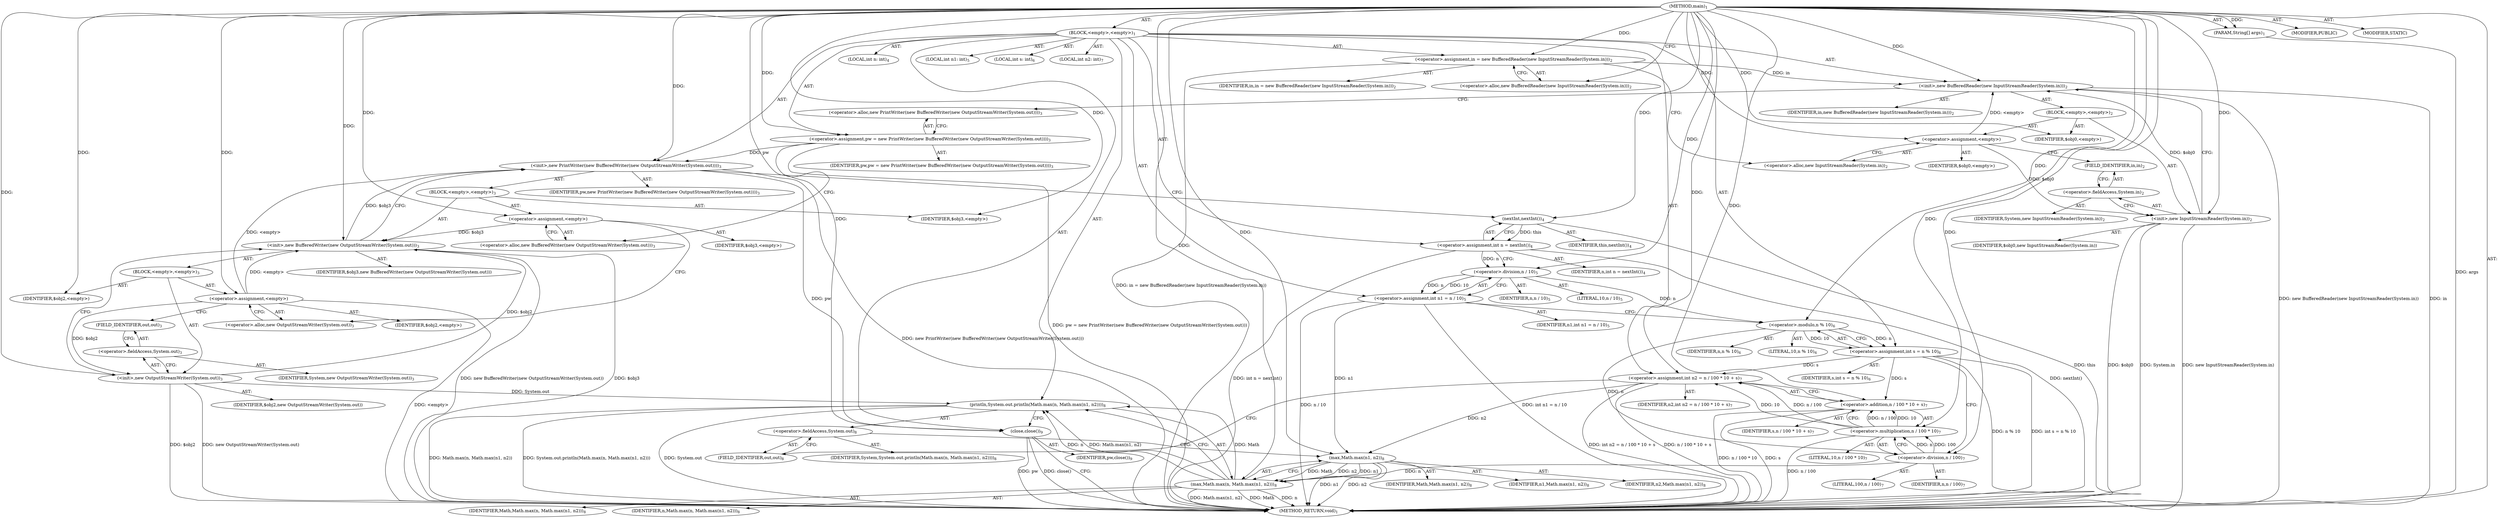 digraph "main" {  
"17" [label = <(METHOD,main)<SUB>1</SUB>> ]
"18" [label = <(PARAM,String[] args)<SUB>1</SUB>> ]
"19" [label = <(BLOCK,&lt;empty&gt;,&lt;empty&gt;)<SUB>1</SUB>> ]
"20" [label = <(&lt;operator&gt;.assignment,in = new BufferedReader(new InputStreamReader(System.in)))<SUB>2</SUB>> ]
"21" [label = <(IDENTIFIER,in,in = new BufferedReader(new InputStreamReader(System.in)))<SUB>2</SUB>> ]
"22" [label = <(&lt;operator&gt;.alloc,new BufferedReader(new InputStreamReader(System.in)))<SUB>2</SUB>> ]
"23" [label = <(&lt;init&gt;,new BufferedReader(new InputStreamReader(System.in)))<SUB>2</SUB>> ]
"24" [label = <(IDENTIFIER,in,new BufferedReader(new InputStreamReader(System.in)))<SUB>2</SUB>> ]
"25" [label = <(BLOCK,&lt;empty&gt;,&lt;empty&gt;)<SUB>2</SUB>> ]
"26" [label = <(&lt;operator&gt;.assignment,&lt;empty&gt;)> ]
"27" [label = <(IDENTIFIER,$obj0,&lt;empty&gt;)> ]
"28" [label = <(&lt;operator&gt;.alloc,new InputStreamReader(System.in))<SUB>2</SUB>> ]
"29" [label = <(&lt;init&gt;,new InputStreamReader(System.in))<SUB>2</SUB>> ]
"30" [label = <(IDENTIFIER,$obj0,new InputStreamReader(System.in))> ]
"31" [label = <(&lt;operator&gt;.fieldAccess,System.in)<SUB>2</SUB>> ]
"32" [label = <(IDENTIFIER,System,new InputStreamReader(System.in))<SUB>2</SUB>> ]
"33" [label = <(FIELD_IDENTIFIER,in,in)<SUB>2</SUB>> ]
"34" [label = <(IDENTIFIER,$obj0,&lt;empty&gt;)> ]
"35" [label = <(&lt;operator&gt;.assignment,pw = new PrintWriter(new BufferedWriter(new OutputStreamWriter(System.out))))<SUB>3</SUB>> ]
"36" [label = <(IDENTIFIER,pw,pw = new PrintWriter(new BufferedWriter(new OutputStreamWriter(System.out))))<SUB>3</SUB>> ]
"37" [label = <(&lt;operator&gt;.alloc,new PrintWriter(new BufferedWriter(new OutputStreamWriter(System.out))))<SUB>3</SUB>> ]
"38" [label = <(&lt;init&gt;,new PrintWriter(new BufferedWriter(new OutputStreamWriter(System.out))))<SUB>3</SUB>> ]
"39" [label = <(IDENTIFIER,pw,new PrintWriter(new BufferedWriter(new OutputStreamWriter(System.out))))<SUB>3</SUB>> ]
"40" [label = <(BLOCK,&lt;empty&gt;,&lt;empty&gt;)<SUB>3</SUB>> ]
"41" [label = <(&lt;operator&gt;.assignment,&lt;empty&gt;)> ]
"42" [label = <(IDENTIFIER,$obj3,&lt;empty&gt;)> ]
"43" [label = <(&lt;operator&gt;.alloc,new BufferedWriter(new OutputStreamWriter(System.out)))<SUB>3</SUB>> ]
"44" [label = <(&lt;init&gt;,new BufferedWriter(new OutputStreamWriter(System.out)))<SUB>3</SUB>> ]
"45" [label = <(IDENTIFIER,$obj3,new BufferedWriter(new OutputStreamWriter(System.out)))> ]
"46" [label = <(BLOCK,&lt;empty&gt;,&lt;empty&gt;)<SUB>3</SUB>> ]
"47" [label = <(&lt;operator&gt;.assignment,&lt;empty&gt;)> ]
"48" [label = <(IDENTIFIER,$obj2,&lt;empty&gt;)> ]
"49" [label = <(&lt;operator&gt;.alloc,new OutputStreamWriter(System.out))<SUB>3</SUB>> ]
"50" [label = <(&lt;init&gt;,new OutputStreamWriter(System.out))<SUB>3</SUB>> ]
"51" [label = <(IDENTIFIER,$obj2,new OutputStreamWriter(System.out))> ]
"52" [label = <(&lt;operator&gt;.fieldAccess,System.out)<SUB>3</SUB>> ]
"53" [label = <(IDENTIFIER,System,new OutputStreamWriter(System.out))<SUB>3</SUB>> ]
"54" [label = <(FIELD_IDENTIFIER,out,out)<SUB>3</SUB>> ]
"55" [label = <(IDENTIFIER,$obj2,&lt;empty&gt;)> ]
"56" [label = <(IDENTIFIER,$obj3,&lt;empty&gt;)> ]
"57" [label = <(LOCAL,int n: int)<SUB>4</SUB>> ]
"58" [label = <(&lt;operator&gt;.assignment,int n = nextInt())<SUB>4</SUB>> ]
"59" [label = <(IDENTIFIER,n,int n = nextInt())<SUB>4</SUB>> ]
"60" [label = <(nextInt,nextInt())<SUB>4</SUB>> ]
"61" [label = <(IDENTIFIER,this,nextInt())<SUB>4</SUB>> ]
"62" [label = <(LOCAL,int n1: int)<SUB>5</SUB>> ]
"63" [label = <(&lt;operator&gt;.assignment,int n1 = n / 10)<SUB>5</SUB>> ]
"64" [label = <(IDENTIFIER,n1,int n1 = n / 10)<SUB>5</SUB>> ]
"65" [label = <(&lt;operator&gt;.division,n / 10)<SUB>5</SUB>> ]
"66" [label = <(IDENTIFIER,n,n / 10)<SUB>5</SUB>> ]
"67" [label = <(LITERAL,10,n / 10)<SUB>5</SUB>> ]
"68" [label = <(LOCAL,int s: int)<SUB>6</SUB>> ]
"69" [label = <(&lt;operator&gt;.assignment,int s = n % 10)<SUB>6</SUB>> ]
"70" [label = <(IDENTIFIER,s,int s = n % 10)<SUB>6</SUB>> ]
"71" [label = <(&lt;operator&gt;.modulo,n % 10)<SUB>6</SUB>> ]
"72" [label = <(IDENTIFIER,n,n % 10)<SUB>6</SUB>> ]
"73" [label = <(LITERAL,10,n % 10)<SUB>6</SUB>> ]
"74" [label = <(LOCAL,int n2: int)<SUB>7</SUB>> ]
"75" [label = <(&lt;operator&gt;.assignment,int n2 = n / 100 * 10 + s)<SUB>7</SUB>> ]
"76" [label = <(IDENTIFIER,n2,int n2 = n / 100 * 10 + s)<SUB>7</SUB>> ]
"77" [label = <(&lt;operator&gt;.addition,n / 100 * 10 + s)<SUB>7</SUB>> ]
"78" [label = <(&lt;operator&gt;.multiplication,n / 100 * 10)<SUB>7</SUB>> ]
"79" [label = <(&lt;operator&gt;.division,n / 100)<SUB>7</SUB>> ]
"80" [label = <(IDENTIFIER,n,n / 100)<SUB>7</SUB>> ]
"81" [label = <(LITERAL,100,n / 100)<SUB>7</SUB>> ]
"82" [label = <(LITERAL,10,n / 100 * 10)<SUB>7</SUB>> ]
"83" [label = <(IDENTIFIER,s,n / 100 * 10 + s)<SUB>7</SUB>> ]
"84" [label = <(println,System.out.println(Math.max(n, Math.max(n1, n2))))<SUB>8</SUB>> ]
"85" [label = <(&lt;operator&gt;.fieldAccess,System.out)<SUB>8</SUB>> ]
"86" [label = <(IDENTIFIER,System,System.out.println(Math.max(n, Math.max(n1, n2))))<SUB>8</SUB>> ]
"87" [label = <(FIELD_IDENTIFIER,out,out)<SUB>8</SUB>> ]
"88" [label = <(max,Math.max(n, Math.max(n1, n2)))<SUB>8</SUB>> ]
"89" [label = <(IDENTIFIER,Math,Math.max(n, Math.max(n1, n2)))<SUB>8</SUB>> ]
"90" [label = <(IDENTIFIER,n,Math.max(n, Math.max(n1, n2)))<SUB>8</SUB>> ]
"91" [label = <(max,Math.max(n1, n2))<SUB>8</SUB>> ]
"92" [label = <(IDENTIFIER,Math,Math.max(n1, n2))<SUB>8</SUB>> ]
"93" [label = <(IDENTIFIER,n1,Math.max(n1, n2))<SUB>8</SUB>> ]
"94" [label = <(IDENTIFIER,n2,Math.max(n1, n2))<SUB>8</SUB>> ]
"95" [label = <(close,close())<SUB>9</SUB>> ]
"96" [label = <(IDENTIFIER,pw,close())<SUB>9</SUB>> ]
"97" [label = <(MODIFIER,PUBLIC)> ]
"98" [label = <(MODIFIER,STATIC)> ]
"99" [label = <(METHOD_RETURN,void)<SUB>1</SUB>> ]
  "17" -> "18"  [ label = "AST: "] 
  "17" -> "19"  [ label = "AST: "] 
  "17" -> "97"  [ label = "AST: "] 
  "17" -> "98"  [ label = "AST: "] 
  "17" -> "99"  [ label = "AST: "] 
  "19" -> "20"  [ label = "AST: "] 
  "19" -> "23"  [ label = "AST: "] 
  "19" -> "35"  [ label = "AST: "] 
  "19" -> "38"  [ label = "AST: "] 
  "19" -> "57"  [ label = "AST: "] 
  "19" -> "58"  [ label = "AST: "] 
  "19" -> "62"  [ label = "AST: "] 
  "19" -> "63"  [ label = "AST: "] 
  "19" -> "68"  [ label = "AST: "] 
  "19" -> "69"  [ label = "AST: "] 
  "19" -> "74"  [ label = "AST: "] 
  "19" -> "75"  [ label = "AST: "] 
  "19" -> "84"  [ label = "AST: "] 
  "19" -> "95"  [ label = "AST: "] 
  "20" -> "21"  [ label = "AST: "] 
  "20" -> "22"  [ label = "AST: "] 
  "23" -> "24"  [ label = "AST: "] 
  "23" -> "25"  [ label = "AST: "] 
  "25" -> "26"  [ label = "AST: "] 
  "25" -> "29"  [ label = "AST: "] 
  "25" -> "34"  [ label = "AST: "] 
  "26" -> "27"  [ label = "AST: "] 
  "26" -> "28"  [ label = "AST: "] 
  "29" -> "30"  [ label = "AST: "] 
  "29" -> "31"  [ label = "AST: "] 
  "31" -> "32"  [ label = "AST: "] 
  "31" -> "33"  [ label = "AST: "] 
  "35" -> "36"  [ label = "AST: "] 
  "35" -> "37"  [ label = "AST: "] 
  "38" -> "39"  [ label = "AST: "] 
  "38" -> "40"  [ label = "AST: "] 
  "40" -> "41"  [ label = "AST: "] 
  "40" -> "44"  [ label = "AST: "] 
  "40" -> "56"  [ label = "AST: "] 
  "41" -> "42"  [ label = "AST: "] 
  "41" -> "43"  [ label = "AST: "] 
  "44" -> "45"  [ label = "AST: "] 
  "44" -> "46"  [ label = "AST: "] 
  "46" -> "47"  [ label = "AST: "] 
  "46" -> "50"  [ label = "AST: "] 
  "46" -> "55"  [ label = "AST: "] 
  "47" -> "48"  [ label = "AST: "] 
  "47" -> "49"  [ label = "AST: "] 
  "50" -> "51"  [ label = "AST: "] 
  "50" -> "52"  [ label = "AST: "] 
  "52" -> "53"  [ label = "AST: "] 
  "52" -> "54"  [ label = "AST: "] 
  "58" -> "59"  [ label = "AST: "] 
  "58" -> "60"  [ label = "AST: "] 
  "60" -> "61"  [ label = "AST: "] 
  "63" -> "64"  [ label = "AST: "] 
  "63" -> "65"  [ label = "AST: "] 
  "65" -> "66"  [ label = "AST: "] 
  "65" -> "67"  [ label = "AST: "] 
  "69" -> "70"  [ label = "AST: "] 
  "69" -> "71"  [ label = "AST: "] 
  "71" -> "72"  [ label = "AST: "] 
  "71" -> "73"  [ label = "AST: "] 
  "75" -> "76"  [ label = "AST: "] 
  "75" -> "77"  [ label = "AST: "] 
  "77" -> "78"  [ label = "AST: "] 
  "77" -> "83"  [ label = "AST: "] 
  "78" -> "79"  [ label = "AST: "] 
  "78" -> "82"  [ label = "AST: "] 
  "79" -> "80"  [ label = "AST: "] 
  "79" -> "81"  [ label = "AST: "] 
  "84" -> "85"  [ label = "AST: "] 
  "84" -> "88"  [ label = "AST: "] 
  "85" -> "86"  [ label = "AST: "] 
  "85" -> "87"  [ label = "AST: "] 
  "88" -> "89"  [ label = "AST: "] 
  "88" -> "90"  [ label = "AST: "] 
  "88" -> "91"  [ label = "AST: "] 
  "91" -> "92"  [ label = "AST: "] 
  "91" -> "93"  [ label = "AST: "] 
  "91" -> "94"  [ label = "AST: "] 
  "95" -> "96"  [ label = "AST: "] 
  "20" -> "28"  [ label = "CFG: "] 
  "23" -> "37"  [ label = "CFG: "] 
  "35" -> "43"  [ label = "CFG: "] 
  "38" -> "60"  [ label = "CFG: "] 
  "58" -> "65"  [ label = "CFG: "] 
  "63" -> "71"  [ label = "CFG: "] 
  "69" -> "79"  [ label = "CFG: "] 
  "75" -> "87"  [ label = "CFG: "] 
  "84" -> "95"  [ label = "CFG: "] 
  "95" -> "99"  [ label = "CFG: "] 
  "22" -> "20"  [ label = "CFG: "] 
  "37" -> "35"  [ label = "CFG: "] 
  "60" -> "58"  [ label = "CFG: "] 
  "65" -> "63"  [ label = "CFG: "] 
  "71" -> "69"  [ label = "CFG: "] 
  "77" -> "75"  [ label = "CFG: "] 
  "85" -> "91"  [ label = "CFG: "] 
  "88" -> "84"  [ label = "CFG: "] 
  "26" -> "33"  [ label = "CFG: "] 
  "29" -> "23"  [ label = "CFG: "] 
  "41" -> "49"  [ label = "CFG: "] 
  "44" -> "38"  [ label = "CFG: "] 
  "78" -> "77"  [ label = "CFG: "] 
  "87" -> "85"  [ label = "CFG: "] 
  "91" -> "88"  [ label = "CFG: "] 
  "28" -> "26"  [ label = "CFG: "] 
  "31" -> "29"  [ label = "CFG: "] 
  "43" -> "41"  [ label = "CFG: "] 
  "79" -> "78"  [ label = "CFG: "] 
  "33" -> "31"  [ label = "CFG: "] 
  "47" -> "54"  [ label = "CFG: "] 
  "50" -> "44"  [ label = "CFG: "] 
  "49" -> "47"  [ label = "CFG: "] 
  "52" -> "50"  [ label = "CFG: "] 
  "54" -> "52"  [ label = "CFG: "] 
  "17" -> "22"  [ label = "CFG: "] 
  "18" -> "99"  [ label = "DDG: args"] 
  "20" -> "99"  [ label = "DDG: in = new BufferedReader(new InputStreamReader(System.in))"] 
  "23" -> "99"  [ label = "DDG: in"] 
  "29" -> "99"  [ label = "DDG: $obj0"] 
  "29" -> "99"  [ label = "DDG: System.in"] 
  "29" -> "99"  [ label = "DDG: new InputStreamReader(System.in)"] 
  "23" -> "99"  [ label = "DDG: new BufferedReader(new InputStreamReader(System.in))"] 
  "35" -> "99"  [ label = "DDG: pw = new PrintWriter(new BufferedWriter(new OutputStreamWriter(System.out)))"] 
  "44" -> "99"  [ label = "DDG: $obj3"] 
  "47" -> "99"  [ label = "DDG: &lt;empty&gt;"] 
  "50" -> "99"  [ label = "DDG: $obj2"] 
  "50" -> "99"  [ label = "DDG: new OutputStreamWriter(System.out)"] 
  "44" -> "99"  [ label = "DDG: new BufferedWriter(new OutputStreamWriter(System.out))"] 
  "38" -> "99"  [ label = "DDG: new PrintWriter(new BufferedWriter(new OutputStreamWriter(System.out)))"] 
  "58" -> "99"  [ label = "DDG: nextInt()"] 
  "58" -> "99"  [ label = "DDG: int n = nextInt()"] 
  "63" -> "99"  [ label = "DDG: n / 10"] 
  "63" -> "99"  [ label = "DDG: int n1 = n / 10"] 
  "69" -> "99"  [ label = "DDG: n % 10"] 
  "69" -> "99"  [ label = "DDG: int s = n % 10"] 
  "78" -> "99"  [ label = "DDG: n / 100"] 
  "77" -> "99"  [ label = "DDG: n / 100 * 10"] 
  "77" -> "99"  [ label = "DDG: s"] 
  "75" -> "99"  [ label = "DDG: n / 100 * 10 + s"] 
  "75" -> "99"  [ label = "DDG: int n2 = n / 100 * 10 + s"] 
  "84" -> "99"  [ label = "DDG: System.out"] 
  "88" -> "99"  [ label = "DDG: Math"] 
  "88" -> "99"  [ label = "DDG: n"] 
  "91" -> "99"  [ label = "DDG: n1"] 
  "91" -> "99"  [ label = "DDG: n2"] 
  "88" -> "99"  [ label = "DDG: Math.max(n1, n2)"] 
  "84" -> "99"  [ label = "DDG: Math.max(n, Math.max(n1, n2))"] 
  "84" -> "99"  [ label = "DDG: System.out.println(Math.max(n, Math.max(n1, n2)))"] 
  "95" -> "99"  [ label = "DDG: pw"] 
  "95" -> "99"  [ label = "DDG: close()"] 
  "60" -> "99"  [ label = "DDG: this"] 
  "17" -> "18"  [ label = "DDG: "] 
  "17" -> "20"  [ label = "DDG: "] 
  "17" -> "35"  [ label = "DDG: "] 
  "60" -> "58"  [ label = "DDG: this"] 
  "65" -> "63"  [ label = "DDG: n"] 
  "65" -> "63"  [ label = "DDG: 10"] 
  "71" -> "69"  [ label = "DDG: n"] 
  "71" -> "69"  [ label = "DDG: 10"] 
  "78" -> "75"  [ label = "DDG: n / 100"] 
  "78" -> "75"  [ label = "DDG: 10"] 
  "69" -> "75"  [ label = "DDG: s"] 
  "17" -> "75"  [ label = "DDG: "] 
  "20" -> "23"  [ label = "DDG: in"] 
  "17" -> "23"  [ label = "DDG: "] 
  "26" -> "23"  [ label = "DDG: &lt;empty&gt;"] 
  "29" -> "23"  [ label = "DDG: $obj0"] 
  "35" -> "38"  [ label = "DDG: pw"] 
  "17" -> "38"  [ label = "DDG: "] 
  "47" -> "38"  [ label = "DDG: &lt;empty&gt;"] 
  "44" -> "38"  [ label = "DDG: $obj3"] 
  "50" -> "84"  [ label = "DDG: System.out"] 
  "88" -> "84"  [ label = "DDG: Math"] 
  "88" -> "84"  [ label = "DDG: n"] 
  "88" -> "84"  [ label = "DDG: Math.max(n1, n2)"] 
  "38" -> "95"  [ label = "DDG: pw"] 
  "17" -> "95"  [ label = "DDG: "] 
  "17" -> "26"  [ label = "DDG: "] 
  "17" -> "34"  [ label = "DDG: "] 
  "17" -> "41"  [ label = "DDG: "] 
  "17" -> "56"  [ label = "DDG: "] 
  "17" -> "60"  [ label = "DDG: "] 
  "58" -> "65"  [ label = "DDG: n"] 
  "17" -> "65"  [ label = "DDG: "] 
  "65" -> "71"  [ label = "DDG: n"] 
  "17" -> "71"  [ label = "DDG: "] 
  "78" -> "77"  [ label = "DDG: n / 100"] 
  "78" -> "77"  [ label = "DDG: 10"] 
  "69" -> "77"  [ label = "DDG: s"] 
  "17" -> "77"  [ label = "DDG: "] 
  "91" -> "88"  [ label = "DDG: Math"] 
  "17" -> "88"  [ label = "DDG: "] 
  "79" -> "88"  [ label = "DDG: n"] 
  "91" -> "88"  [ label = "DDG: n1"] 
  "91" -> "88"  [ label = "DDG: n2"] 
  "26" -> "29"  [ label = "DDG: $obj0"] 
  "17" -> "29"  [ label = "DDG: "] 
  "41" -> "44"  [ label = "DDG: $obj3"] 
  "17" -> "44"  [ label = "DDG: "] 
  "47" -> "44"  [ label = "DDG: &lt;empty&gt;"] 
  "50" -> "44"  [ label = "DDG: $obj2"] 
  "79" -> "78"  [ label = "DDG: n"] 
  "79" -> "78"  [ label = "DDG: 100"] 
  "17" -> "78"  [ label = "DDG: "] 
  "17" -> "91"  [ label = "DDG: "] 
  "63" -> "91"  [ label = "DDG: n1"] 
  "75" -> "91"  [ label = "DDG: n2"] 
  "17" -> "47"  [ label = "DDG: "] 
  "17" -> "55"  [ label = "DDG: "] 
  "71" -> "79"  [ label = "DDG: n"] 
  "17" -> "79"  [ label = "DDG: "] 
  "47" -> "50"  [ label = "DDG: $obj2"] 
  "17" -> "50"  [ label = "DDG: "] 
}

